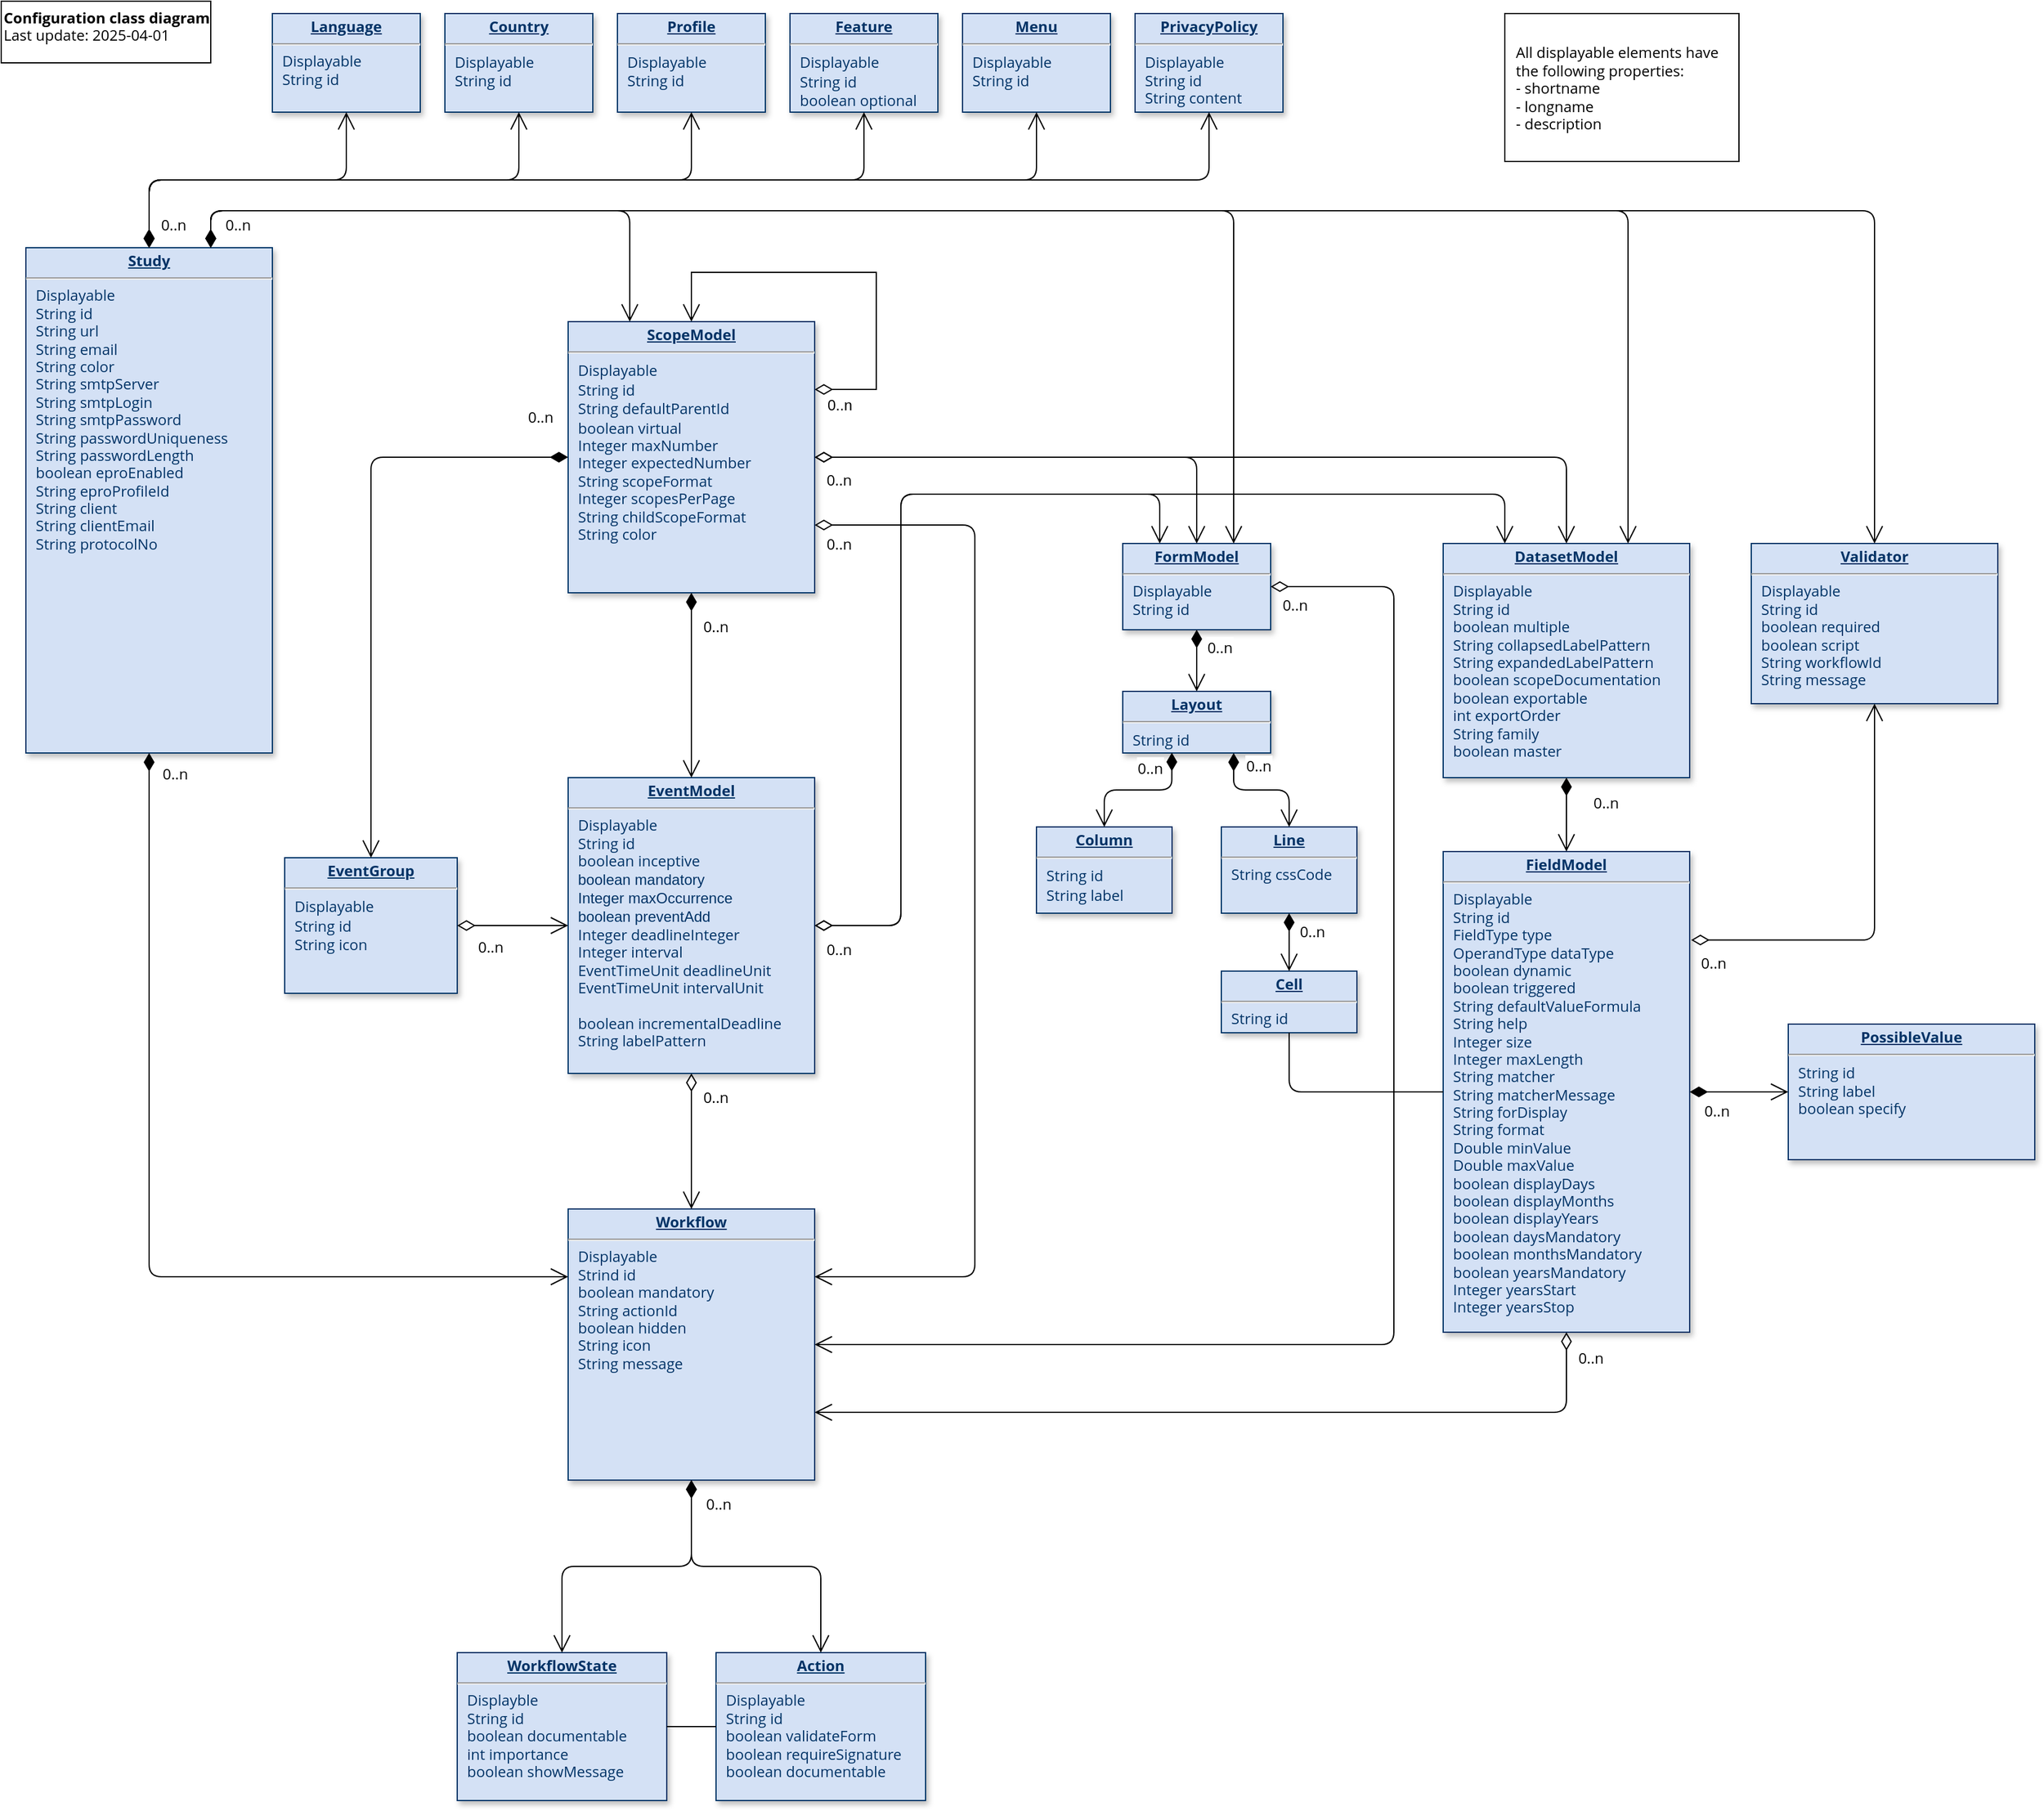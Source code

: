 <mxfile>
    <diagram id="0" name="Page-1">
        <mxGraphModel dx="1488" dy="1431" grid="1" gridSize="10" guides="1" tooltips="1" connect="1" arrows="1" fold="0" page="1" pageScale="1" pageWidth="1169" pageHeight="827" math="0" shadow="0">
            <root>
                <mxCell id="0"/>
                <mxCell id="1" parent="0"/>
                <mxCell id="19" value="&lt;p style=&quot;margin: 4px 0px 0px; text-align: center; text-decoration: underline; font-size: 12px;&quot;&gt;&lt;strong style=&quot;font-size: 12px;&quot;&gt;Profile&lt;/strong&gt;&lt;/p&gt;&lt;hr style=&quot;font-size: 12px;&quot;&gt;&lt;p style=&quot;margin: 0px 0px 0px 8px; font-size: 12px;&quot;&gt;&lt;span style=&quot;line-height: 15.12px; font-size: 12px;&quot;&gt;Displayable&lt;/span&gt;&lt;br style=&quot;font-size: 12px;&quot;&gt;&lt;/p&gt;&lt;p style=&quot;margin: 0px 0px 0px 8px; font-size: 12px;&quot;&gt;String id&lt;/p&gt;" style="verticalAlign=top;align=left;overflow=fill;fontSize=12;fontFamily=Open Sans;html=1;strokeColor=#003366;shadow=1;fillColor=#D4E1F5;fontColor=#003366;fontSource=https%3A%2F%2Ffonts.googleapis.com%2Fcss%3Ffamily%3DOpen%2BSans;" parent="1" vertex="1">
                    <mxGeometry x="520" y="50" width="120" height="80" as="geometry"/>
                </mxCell>
                <mxCell id="20" value="&lt;p style=&quot;margin: 4px 0px 0px; text-align: center; text-decoration: underline; font-size: 12px;&quot;&gt;&lt;strong style=&quot;font-size: 12px;&quot;&gt;EventGroup&lt;/strong&gt;&lt;/p&gt;&lt;hr style=&quot;font-size: 12px;&quot;&gt;&lt;p style=&quot;line-height: 15.12px; margin: 0px 0px 0px 8px; font-size: 12px;&quot;&gt;Displayable&lt;/p&gt;&lt;p style=&quot;line-height: 15.12px; margin: 0px 0px 0px 8px; font-size: 12px;&quot;&gt;String id&lt;/p&gt;&lt;p style=&quot;line-height: 15.12px; margin: 0px 0px 0px 8px; font-size: 12px;&quot;&gt;String icon&lt;/p&gt;" style="verticalAlign=top;align=left;overflow=fill;fontSize=12;fontFamily=Open Sans;html=1;strokeColor=#003366;shadow=1;fillColor=#D4E1F5;fontColor=#003366;fontSource=https%3A%2F%2Ffonts.googleapis.com%2Fcss%3Ffamily%3DOpen%2BSans;" parent="1" vertex="1">
                    <mxGeometry x="250" y="735" width="140" height="110" as="geometry"/>
                </mxCell>
                <mxCell id="21" value="&lt;p style=&quot;margin: 4px 0px 0px; text-align: center; text-decoration: underline; font-size: 12px;&quot;&gt;&lt;strong style=&quot;font-size: 12px;&quot;&gt;ScopeModel&lt;/strong&gt;&lt;/p&gt;&lt;hr style=&quot;font-size: 12px;&quot;&gt;&lt;p style=&quot;margin: 0px 0px 0px 8px; font-size: 12px;&quot;&gt;&lt;span style=&quot;line-height: 15.12px; font-size: 12px;&quot;&gt;Displayable&lt;/span&gt;&lt;/p&gt;&lt;p style=&quot;margin: 0px 0px 0px 8px; font-size: 12px;&quot;&gt;&lt;span style=&quot;line-height: 15.12px; font-size: 12px;&quot;&gt;String id&lt;/span&gt;&lt;/p&gt;&lt;p style=&quot;margin: 0px 0px 0px 8px; font-size: 12px;&quot;&gt;&lt;span style=&quot;line-height: 15.12px; font-size: 12px;&quot;&gt;String defaultParentId&lt;/span&gt;&lt;/p&gt;&lt;p style=&quot;margin: 0px 0px 0px 8px; font-size: 12px;&quot;&gt;&lt;span style=&quot;line-height: 15.12px; font-size: 12px;&quot;&gt;boolean virtual&lt;/span&gt;&lt;span style=&quot;line-height: 15.12px; font-size: 12px;&quot;&gt;&lt;br style=&quot;font-size: 12px;&quot;&gt;&lt;/span&gt;&lt;/p&gt;&lt;p style=&quot;margin: 0px 0px 0px 8px; font-size: 12px;&quot;&gt;Integer maxNumber&lt;/p&gt;&lt;p style=&quot;margin: 0px 0px 0px 8px; font-size: 12px;&quot;&gt;Integer expectedNumber&lt;/p&gt;&lt;p style=&quot;margin: 0px 0px 0px 8px; font-size: 12px;&quot;&gt;String scopeFormat&lt;/p&gt;&lt;p style=&quot;margin: 0px 0px 0px 8px; font-size: 12px;&quot;&gt;Integer scopesPerPage&lt;/p&gt;&lt;p style=&quot;margin: 0px 0px 0px 8px; font-size: 12px;&quot;&gt;String childScopeFormat&lt;/p&gt;&lt;p style=&quot;margin: 0px 0px 0px 8px; font-size: 12px;&quot;&gt;String color&lt;/p&gt;" style="verticalAlign=top;align=left;overflow=fill;fontSize=12;fontFamily=Open Sans;html=1;strokeColor=#003366;shadow=1;fillColor=#D4E1F5;fontColor=#003366;fontSource=https%3A%2F%2Ffonts.googleapis.com%2Fcss%3Ffamily%3DOpen%2BSans;" parent="1" vertex="1">
                    <mxGeometry x="480" y="300" width="200" height="220" as="geometry"/>
                </mxCell>
                <mxCell id="22" value="&lt;p style=&quot;margin: 4px 0px 0px; text-align: center; text-decoration: underline; font-size: 12px;&quot;&gt;&lt;strong style=&quot;font-size: 12px;&quot;&gt;WorkflowState&lt;/strong&gt;&lt;/p&gt;&lt;hr style=&quot;font-size: 12px;&quot;&gt;&lt;p style=&quot;margin: 0px 0px 0px 8px; font-size: 12px;&quot;&gt;Displayble&lt;/p&gt;&lt;p style=&quot;margin: 0px 0px 0px 8px; font-size: 12px;&quot;&gt;String id&lt;/p&gt;&lt;p style=&quot;margin: 0px 0px 0px 8px; font-size: 12px;&quot;&gt;boolean documentable&lt;/p&gt;&lt;p style=&quot;margin: 0px 0px 0px 8px; font-size: 12px;&quot;&gt;int importance&lt;/p&gt;&lt;p style=&quot;margin: 0px 0px 0px 8px; font-size: 12px;&quot;&gt;boolean showMessage&lt;/p&gt;&lt;p style=&quot;margin: 0px 0px 0px 8px; font-size: 12px;&quot;&gt;&lt;br style=&quot;font-size: 12px;&quot;&gt;&lt;/p&gt;" style="verticalAlign=top;align=left;overflow=fill;fontSize=12;fontFamily=Open Sans;html=1;strokeColor=#003366;shadow=1;fillColor=#D4E1F5;fontColor=#003366;fontSource=https%3A%2F%2Ffonts.googleapis.com%2Fcss%3Ffamily%3DOpen%2BSans;" parent="1" vertex="1">
                    <mxGeometry x="390" y="1380" width="170" height="120" as="geometry"/>
                </mxCell>
                <mxCell id="23" value="&lt;p style=&quot;margin: 4px 0px 0px; text-align: center; text-decoration: underline; font-size: 12px;&quot;&gt;&lt;strong style=&quot;font-size: 12px;&quot;&gt;Workflow&lt;/strong&gt;&lt;/p&gt;&lt;hr style=&quot;font-size: 12px;&quot;&gt;&lt;p style=&quot;margin: 0px 0px 0px 8px; font-size: 12px;&quot;&gt;Displayable&lt;/p&gt;&lt;p style=&quot;margin: 0px 0px 0px 8px; font-size: 12px;&quot;&gt;Strind id&lt;/p&gt;&lt;p style=&quot;margin: 0px 0px 0px 8px; font-size: 12px;&quot;&gt;boolean mandatory&lt;/p&gt;&lt;p style=&quot;margin: 0px 0px 0px 8px; font-size: 12px;&quot;&gt;String actionId&lt;/p&gt;&lt;p style=&quot;margin: 0px 0px 0px 8px; font-size: 12px;&quot;&gt;boolean hidden&lt;/p&gt;&lt;p style=&quot;margin: 0px 0px 0px 8px; font-size: 12px;&quot;&gt;String icon&lt;/p&gt;&lt;p style=&quot;margin: 0px 0px 0px 8px; font-size: 12px;&quot;&gt;String message&lt;/p&gt;" style="verticalAlign=top;align=left;overflow=fill;fontSize=12;fontFamily=Open Sans;html=1;strokeColor=#003366;shadow=1;fillColor=#D4E1F5;fontColor=#003366;fontSource=https%3A%2F%2Ffonts.googleapis.com%2Fcss%3Ffamily%3DOpen%2BSans;" parent="1" vertex="1">
                    <mxGeometry x="480" y="1020" width="200" height="220" as="geometry"/>
                </mxCell>
                <mxCell id="24" value="&lt;p style=&quot;margin: 4px 0px 0px; text-align: center; text-decoration: underline; font-size: 12px;&quot;&gt;&lt;strong style=&quot;font-size: 12px;&quot;&gt;EventModel&lt;/strong&gt;&lt;/p&gt;&lt;hr style=&quot;font-size: 12px;&quot;&gt;&lt;p style=&quot;margin: 0px 0px 0px 8px; font-size: 12px;&quot;&gt;Displayable&lt;/p&gt;&lt;p style=&quot;margin: 0px 0px 0px 8px; font-size: 12px;&quot;&gt;String id&lt;/p&gt;&lt;p style=&quot;margin: 0px 0px 0px 8px; font-size: 12px;&quot;&gt;boolean inceptive&lt;br style=&quot;font-size: 12px;&quot;&gt;&lt;/p&gt;&lt;p style=&quot;border-color: var(--border-color); font-family: Helvetica; line-height: 15.12px; margin: 0px 0px 0px 8px; font-size: 12px;&quot;&gt;boolean mandatory&lt;/p&gt;&lt;p style=&quot;border-color: var(--border-color); font-family: Helvetica; line-height: 15.12px; margin: 0px 0px 0px 8px; font-size: 12px;&quot;&gt;Integer maxOccurrence&lt;/p&gt;&lt;p style=&quot;border-color: var(--border-color); font-family: Helvetica; line-height: 15.12px; margin: 0px 0px 0px 8px; font-size: 12px;&quot;&gt;boolean preventAdd&lt;/p&gt;&lt;p style=&quot;margin: 0px 0px 0px 8px; font-size: 12px;&quot;&gt;Integer deadlineInteger&amp;nbsp;&lt;/p&gt;&lt;p style=&quot;margin: 0px 0px 0px 8px; font-size: 12px;&quot;&gt;Integer interval&lt;/p&gt;&lt;p style=&quot;margin: 0px 0px 0px 8px; font-size: 12px;&quot;&gt;EventTimeUnit deadlineUnit&lt;/p&gt;&lt;p style=&quot;margin: 0px 0px 0px 8px; font-size: 12px;&quot;&gt;EventTimeUnit intervalUnit&lt;/p&gt;&lt;p style=&quot;margin: 0px 0px 0px 8px; font-size: 12px;&quot;&gt;&lt;br style=&quot;font-size: 12px;&quot;&gt;&lt;/p&gt;&lt;p style=&quot;margin: 0px 0px 0px 8px; font-size: 12px;&quot;&gt;boolean incrementalDeadline&lt;/p&gt;&lt;p style=&quot;margin: 0px 0px 0px 8px; font-size: 12px;&quot;&gt;String labelPattern&lt;/p&gt;&lt;p style=&quot;border-color: var(--border-color); font-family: Helvetica; line-height: 15.12px; margin: 0px 0px 0px 8px; font-size: 12px;&quot;&gt;&lt;br style=&quot;font-size: 12px;&quot;&gt;&lt;/p&gt;" style="verticalAlign=top;align=left;overflow=fill;fontSize=12;fontFamily=Open Sans;html=1;strokeColor=#003366;shadow=1;fillColor=#D4E1F5;fontColor=#003366;fontSource=https%3A%2F%2Ffonts.googleapis.com%2Fcss%3Ffamily%3DOpen%2BSans;" parent="1" vertex="1">
                    <mxGeometry x="480" y="670" width="200" height="240" as="geometry"/>
                </mxCell>
                <mxCell id="25" value="&lt;p style=&quot;margin: 4px 0px 0px; text-align: center; text-decoration: underline; font-size: 12px;&quot;&gt;&lt;strong style=&quot;font-size: 12px;&quot;&gt;Study&lt;/strong&gt;&lt;/p&gt;&lt;hr style=&quot;font-size: 12px;&quot;&gt;&lt;p style=&quot;margin: 0px 0px 0px 8px; font-size: 12px;&quot;&gt;Displayable&lt;/p&gt;&lt;p style=&quot;margin: 0px 0px 0px 8px; font-size: 12px;&quot;&gt;String id&lt;/p&gt;&lt;p style=&quot;margin: 0px 0px 0px 8px; font-size: 12px;&quot;&gt;String url&lt;/p&gt;&lt;p style=&quot;margin: 0px 0px 0px 8px; font-size: 12px;&quot;&gt;String email&lt;/p&gt;&lt;p style=&quot;margin: 0px 0px 0px 8px; font-size: 12px;&quot;&gt;String color&lt;/p&gt;&lt;p style=&quot;margin: 0px 0px 0px 8px; font-size: 12px;&quot;&gt;String smtpServer&lt;/p&gt;&lt;p style=&quot;margin: 0px 0px 0px 8px; font-size: 12px;&quot;&gt;String smtpLogin&lt;/p&gt;&lt;p style=&quot;margin: 0px 0px 0px 8px; font-size: 12px;&quot;&gt;String smtpPassword&lt;/p&gt;&lt;p style=&quot;margin: 0px 0px 0px 8px; font-size: 12px;&quot;&gt;String passwordUniqueness&lt;/p&gt;&lt;p style=&quot;margin: 0px 0px 0px 8px; font-size: 12px;&quot;&gt;String passwordLength&lt;/p&gt;&lt;p style=&quot;margin: 0px 0px 0px 8px; font-size: 12px;&quot;&gt;boolean eproEnabled&lt;/p&gt;&lt;p style=&quot;margin: 0px 0px 0px 8px; font-size: 12px;&quot;&gt;String eproProfileId&lt;/p&gt;&lt;p style=&quot;margin: 0px 0px 0px 8px; font-size: 12px;&quot;&gt;String client&lt;/p&gt;&lt;p style=&quot;margin: 0px 0px 0px 8px; font-size: 12px;&quot;&gt;String clientEmail&lt;/p&gt;&lt;p style=&quot;margin: 0px 0px 0px 8px; font-size: 12px;&quot;&gt;String protocolNo&lt;/p&gt;" style="verticalAlign=top;align=left;overflow=fill;fontSize=12;fontFamily=Open Sans;html=1;strokeColor=#003366;shadow=1;fillColor=#D4E1F5;fontColor=#003366;fontSource=https%3A%2F%2Ffonts.googleapis.com%2Fcss%3Ffamily%3DOpen%2BSans;" parent="1" vertex="1">
                    <mxGeometry x="40" y="240" width="200" height="410" as="geometry"/>
                </mxCell>
                <mxCell id="28" value="&lt;p style=&quot;margin: 4px 0px 0px; text-align: center; text-decoration: underline; font-size: 12px;&quot;&gt;&lt;strong style=&quot;font-size: 12px;&quot;&gt;DatasetModel&lt;/strong&gt;&lt;/p&gt;&lt;hr style=&quot;font-size: 12px;&quot;&gt;&lt;p style=&quot;margin: 0px 0px 0px 8px; font-size: 12px;&quot;&gt;Displayable&lt;/p&gt;&lt;p style=&quot;margin: 0px 0px 0px 8px; font-size: 12px;&quot;&gt;String id&lt;/p&gt;&lt;p style=&quot;margin: 0px 0px 0px 8px; font-size: 12px;&quot;&gt;boolean multiple&lt;br style=&quot;font-size: 12px;&quot;&gt;&lt;/p&gt;&lt;p style=&quot;margin: 0px 0px 0px 8px; font-size: 12px;&quot;&gt;String&amp;nbsp;collapsedLabelPattern&lt;/p&gt;&lt;p style=&quot;margin: 0px 0px 0px 8px; font-size: 12px;&quot;&gt;String&amp;nbsp;expandedLabelPattern&lt;/p&gt;&lt;p style=&quot;margin: 0px 0px 0px 8px; font-size: 12px;&quot;&gt;boolean scopeDocumentation&lt;/p&gt;&lt;p style=&quot;margin: 0px 0px 0px 8px; font-size: 12px;&quot;&gt;boolean exportable&lt;/p&gt;&lt;p style=&quot;margin: 0px 0px 0px 8px; font-size: 12px;&quot;&gt;int exportOrder&lt;/p&gt;&lt;p style=&quot;border-color: var(--border-color); margin: 0px 0px 0px 8px; font-size: 12px;&quot;&gt;String family&lt;/p&gt;&lt;p style=&quot;border-color: var(--border-color); margin: 0px 0px 0px 8px; font-size: 12px;&quot;&gt;boolean master&lt;/p&gt;&lt;p style=&quot;margin: 0px 0px 0px 8px; font-size: 12px;&quot;&gt;&lt;br style=&quot;font-size: 12px;&quot;&gt;&lt;/p&gt;" style="verticalAlign=top;align=left;overflow=fill;fontSize=12;fontFamily=Open Sans;html=1;strokeColor=#003366;shadow=1;fillColor=#D4E1F5;fontColor=#003366;fontSource=https%3A%2F%2Ffonts.googleapis.com%2Fcss%3Ffamily%3DOpen%2BSans;" parent="1" vertex="1">
                    <mxGeometry x="1190" y="480" width="200" height="190" as="geometry"/>
                </mxCell>
                <mxCell id="29" value="&lt;p style=&quot;margin: 4px 0px 0px; text-align: center; text-decoration: underline; font-size: 12px;&quot;&gt;&lt;strong style=&quot;font-size: 12px;&quot;&gt;FormModel&lt;/strong&gt;&lt;/p&gt;&lt;hr style=&quot;font-size: 12px;&quot;&gt;&lt;p style=&quot;margin: 0px 0px 0px 8px; font-size: 12px;&quot;&gt;Displayable&lt;/p&gt;&lt;p style=&quot;margin: 0px 0px 0px 8px; font-size: 12px;&quot;&gt;String id&lt;/p&gt;" style="verticalAlign=top;align=left;overflow=fill;fontSize=12;fontFamily=Open Sans;html=1;strokeColor=#003366;shadow=1;fillColor=#D4E1F5;fontColor=#003366;fontSource=https%3A%2F%2Ffonts.googleapis.com%2Fcss%3Ffamily%3DOpen%2BSans;" parent="1" vertex="1">
                    <mxGeometry x="930" y="480" width="120" height="70" as="geometry"/>
                </mxCell>
                <mxCell id="31" value="&lt;p style=&quot;margin: 4px 0px 0px; text-align: center; text-decoration: underline; font-size: 12px;&quot;&gt;&lt;strong style=&quot;font-size: 12px;&quot;&gt;Validator&lt;/strong&gt;&lt;/p&gt;&lt;hr style=&quot;font-size: 12px;&quot;&gt;&lt;p style=&quot;margin: 0px 0px 0px 8px; font-size: 12px;&quot;&gt;Displayable&lt;/p&gt;&lt;p style=&quot;margin: 0px 0px 0px 8px; font-size: 12px;&quot;&gt;String id&lt;/p&gt;&lt;p style=&quot;margin: 0px 0px 0px 8px; font-size: 12px;&quot;&gt;boolean required&lt;/p&gt;&lt;p style=&quot;margin: 0px 0px 0px 8px; font-size: 12px;&quot;&gt;boolean script&lt;/p&gt;&lt;p style=&quot;margin: 0px 0px 0px 8px; font-size: 12px;&quot;&gt;String workflowId&lt;/p&gt;&lt;p style=&quot;margin: 0px 0px 0px 8px; font-size: 12px;&quot;&gt;String message&lt;/p&gt;" style="verticalAlign=top;align=left;overflow=fill;fontSize=12;fontFamily=Open Sans;html=1;strokeColor=#003366;shadow=1;fillColor=#D4E1F5;fontColor=#003366;fontSource=https%3A%2F%2Ffonts.googleapis.com%2Fcss%3Ffamily%3DOpen%2BSans;" parent="1" vertex="1">
                    <mxGeometry x="1440" y="480" width="200" height="130" as="geometry"/>
                </mxCell>
                <mxCell id="32" value="&lt;p style=&quot;margin: 4px 0px 0px; text-align: center; text-decoration: underline; font-size: 12px;&quot;&gt;&lt;strong style=&quot;font-size: 12px;&quot;&gt;Line&lt;/strong&gt;&lt;/p&gt;&lt;hr style=&quot;font-size: 12px;&quot;&gt;&lt;p style=&quot;margin: 0px 0px 0px 8px; font-size: 12px;&quot;&gt;String cssCode&lt;/p&gt;" style="verticalAlign=top;align=left;overflow=fill;fontSize=12;fontFamily=Open Sans;html=1;strokeColor=#003366;shadow=1;fillColor=#D4E1F5;fontColor=#003366;fontSource=https%3A%2F%2Ffonts.googleapis.com%2Fcss%3Ffamily%3DOpen%2BSans;" parent="1" vertex="1">
                    <mxGeometry x="1010" y="710" width="110" height="70" as="geometry"/>
                </mxCell>
                <mxCell id="33" value="&lt;p style=&quot;margin: 4px 0px 0px; text-align: center; text-decoration: underline; font-size: 12px;&quot;&gt;&lt;strong style=&quot;font-size: 12px;&quot;&gt;Layout&lt;/strong&gt;&lt;/p&gt;&lt;hr style=&quot;font-size: 12px;&quot;&gt;&lt;p style=&quot;margin: 0px 0px 0px 8px; font-size: 12px;&quot;&gt;&lt;span style=&quot;line-height: 15.12px; font-size: 12px;&quot;&gt;String id&lt;/span&gt;&lt;br style=&quot;font-size: 12px;&quot;&gt;&lt;/p&gt;" style="verticalAlign=top;align=left;overflow=fill;fontSize=12;fontFamily=Open Sans;html=1;strokeColor=#003366;shadow=1;fillColor=#D4E1F5;fontColor=#003366;fontSource=https%3A%2F%2Ffonts.googleapis.com%2Fcss%3Ffamily%3DOpen%2BSans;" parent="1" vertex="1">
                    <mxGeometry x="930" y="600" width="120" height="50" as="geometry"/>
                </mxCell>
                <mxCell id="34" value="&lt;p style=&quot;margin: 4px 0px 0px; text-align: center; text-decoration: underline; font-size: 12px;&quot;&gt;&lt;strong style=&quot;font-size: 12px;&quot;&gt;FieldModel&lt;/strong&gt;&lt;/p&gt;&lt;hr style=&quot;font-size: 12px;&quot;&gt;&lt;p style=&quot;margin: 0px 0px 0px 8px; font-size: 12px;&quot;&gt;Displayable&lt;/p&gt;&lt;p style=&quot;margin: 0px 0px 0px 8px; font-size: 12px;&quot;&gt;String id&lt;/p&gt;&lt;p style=&quot;margin: 0px 0px 0px 8px; font-size: 12px;&quot;&gt;FieldType type&lt;/p&gt;&lt;p style=&quot;margin: 0px 0px 0px 8px; font-size: 12px;&quot;&gt;OperandType dataType&lt;/p&gt;&lt;p style=&quot;margin: 0px 0px 0px 8px; font-size: 12px;&quot;&gt;boolean dynamic&lt;/p&gt;&lt;p style=&quot;margin: 0px 0px 0px 8px; font-size: 12px;&quot;&gt;boolean triggered&lt;/p&gt;&lt;p style=&quot;margin: 0px 0px 0px 8px; font-size: 12px;&quot;&gt;String defaultValueFormula&lt;/p&gt;&lt;p style=&quot;margin: 0px 0px 0px 8px; font-size: 12px;&quot;&gt;String help&lt;/p&gt;&lt;p style=&quot;margin: 0px 0px 0px 8px; font-size: 12px;&quot;&gt;Integer size&lt;/p&gt;&lt;p style=&quot;margin: 0px 0px 0px 8px; font-size: 12px;&quot;&gt;Integer maxLength&lt;/p&gt;&lt;p style=&quot;margin: 0px 0px 0px 8px; font-size: 12px;&quot;&gt;String matcher&lt;/p&gt;&lt;p style=&quot;margin: 0px 0px 0px 8px; font-size: 12px;&quot;&gt;String matcherMessage&lt;/p&gt;&lt;p style=&quot;margin: 0px 0px 0px 8px; font-size: 12px;&quot;&gt;String forDisplay&lt;/p&gt;&lt;p style=&quot;margin: 0px 0px 0px 8px; font-size: 12px;&quot;&gt;String format&lt;/p&gt;&lt;p style=&quot;margin: 0px 0px 0px 8px; font-size: 12px;&quot;&gt;Double minValue&lt;/p&gt;&lt;p style=&quot;margin: 0px 0px 0px 8px; font-size: 12px;&quot;&gt;Double maxValue&lt;/p&gt;&lt;p style=&quot;margin: 0px 0px 0px 8px; font-size: 12px;&quot;&gt;boolean displayDays&lt;/p&gt;&lt;p style=&quot;margin: 0px 0px 0px 8px; font-size: 12px;&quot;&gt;boolean displayMonths&lt;/p&gt;&lt;p style=&quot;margin: 0px 0px 0px 8px; font-size: 12px;&quot;&gt;boolean displayYears&lt;/p&gt;&lt;p style=&quot;margin: 0px 0px 0px 8px; font-size: 12px;&quot;&gt;boolean daysMandatory&lt;/p&gt;&lt;p style=&quot;margin: 0px 0px 0px 8px; font-size: 12px;&quot;&gt;boolean monthsMandatory&lt;/p&gt;&lt;p style=&quot;margin: 0px 0px 0px 8px; font-size: 12px;&quot;&gt;boolean yearsMandatory&lt;/p&gt;&lt;p style=&quot;margin: 0px 0px 0px 8px; font-size: 12px;&quot;&gt;Integer yearsStart&lt;/p&gt;&lt;p style=&quot;margin: 0px 0px 0px 8px; font-size: 12px;&quot;&gt;Integer yearsStop&lt;/p&gt;" style="verticalAlign=top;align=left;overflow=fill;fontSize=12;fontFamily=Open Sans;html=1;strokeColor=#003366;shadow=1;fillColor=#D4E1F5;fontColor=#003366;fontSource=https%3A%2F%2Ffonts.googleapis.com%2Fcss%3Ffamily%3DOpen%2BSans;" parent="1" vertex="1">
                    <mxGeometry x="1190" y="730" width="200" height="390" as="geometry"/>
                </mxCell>
                <mxCell id="51" value="0..n" style="endArrow=open;endSize=12;startArrow=diamondThin;startSize=12;startFill=0;edgeStyle=orthogonalEdgeStyle;entryX=1;entryY=0.5;exitX=1;exitY=0.5;fontFamily=Open Sans;fontSource=https%3A%2F%2Ffonts.googleapis.com%2Fcss%3Ffamily%3DOpen%2BSans;fontSize=12;exitDx=0;exitDy=0;entryDx=0;entryDy=0;" parent="1" source="29" target="23" edge="1">
                    <mxGeometry as="geometry">
                        <mxPoint x="960" y="774" as="sourcePoint"/>
                        <mxPoint x="440" y="634" as="targetPoint"/>
                        <mxPoint x="205" y="-293" as="offset"/>
                        <Array as="points">
                            <mxPoint x="1150" y="515"/>
                            <mxPoint x="1150" y="1130"/>
                        </Array>
                    </mxGeometry>
                </mxCell>
                <mxCell id="63" value="0..n" style="endArrow=open;endSize=12;startArrow=diamondThin;startSize=12;startFill=1;edgeStyle=orthogonalEdgeStyle;entryX=0.5;entryY=0;exitX=0.5;exitY=1;fontFamily=Open Sans;fontSource=https%3A%2F%2Ffonts.googleapis.com%2Fcss%3Ffamily%3DOpen%2BSans;fontSize=12;" parent="1" source="29" target="33" edge="1">
                    <mxGeometry x="-131" y="-788" as="geometry">
                        <mxPoint x="610" y="-93" as="sourcePoint"/>
                        <mxPoint x="649.36" y="-223" as="targetPoint"/>
                        <mxPoint x="19" y="-11" as="offset"/>
                    </mxGeometry>
                </mxCell>
                <mxCell id="66" value="0..n" style="endArrow=open;endSize=12;startArrow=diamondThin;startSize=12;startFill=1;edgeStyle=orthogonalEdgeStyle;exitX=0.75;exitY=1;fontFamily=Open Sans;fontSource=https%3A%2F%2Ffonts.googleapis.com%2Fcss%3Ffamily%3DOpen%2BSans;fontSize=12;exitDx=0;exitDy=0;" parent="1" source="33" target="32" edge="1">
                    <mxGeometry as="geometry">
                        <mxPoint x="659.36" y="60.16" as="sourcePoint"/>
                        <mxPoint x="1170" y="595.16" as="targetPoint"/>
                        <mxPoint x="-2" y="-20" as="offset"/>
                    </mxGeometry>
                </mxCell>
                <mxCell id="87" value="0..n" style="endArrow=open;endSize=12;startArrow=diamondThin;startSize=12;startFill=1;edgeStyle=orthogonalEdgeStyle;exitX=0.5;exitY=1;fontFamily=Open Sans;fontSource=https%3A%2F%2Ffonts.googleapis.com%2Fcss%3Ffamily%3DOpen%2BSans;fontSize=12;entryX=0.5;entryY=0;entryDx=0;entryDy=0;" parent="1" source="21" target="24" edge="1">
                    <mxGeometry as="geometry">
                        <mxPoint x="900" y="474" as="sourcePoint"/>
                        <mxPoint x="150" y="580" as="targetPoint"/>
                        <mxPoint x="20" y="-48" as="offset"/>
                    </mxGeometry>
                </mxCell>
                <mxCell id="103" value="0..n" style="endArrow=open;endSize=12;startArrow=diamondThin;startSize=12;startFill=0;edgeStyle=orthogonalEdgeStyle;align=left;verticalAlign=bottom;exitX=1;exitY=0.5;entryX=0;entryY=0.5;fontFamily=Open Sans;fontSource=https%3A%2F%2Ffonts.googleapis.com%2Fcss%3Ffamily%3DOpen%2BSans;fontSize=12;entryDx=0;entryDy=0;exitDx=0;exitDy=0;" parent="1" source="20" target="24" edge="1">
                    <mxGeometry x="-0.667" y="-27" relative="1" as="geometry">
                        <mxPoint x="380" y="644" as="sourcePoint"/>
                        <mxPoint x="380" y="709" as="targetPoint"/>
                        <mxPoint as="offset"/>
                    </mxGeometry>
                </mxCell>
                <mxCell id="6c72e33d383d8427-117" value="&lt;p style=&quot;margin: 4px 0px 0px; text-align: center; text-decoration: underline; font-size: 12px;&quot;&gt;&lt;strong style=&quot;font-size: 12px;&quot;&gt;Language&lt;/strong&gt;&lt;/p&gt;&lt;hr style=&quot;font-size: 12px;&quot;&gt;&lt;p style=&quot;margin: 0px 0px 0px 8px; font-size: 12px;&quot;&gt;Displayable&lt;/p&gt;&lt;p style=&quot;margin: 0px 0px 0px 8px; font-size: 12px;&quot;&gt;String id&lt;/p&gt;" style="verticalAlign=top;align=left;overflow=fill;fontSize=12;fontFamily=Open Sans;html=1;strokeColor=#003366;shadow=1;fillColor=#D4E1F5;fontColor=#003366;fontSource=https%3A%2F%2Ffonts.googleapis.com%2Fcss%3Ffamily%3DOpen%2BSans;" parent="1" vertex="1">
                    <mxGeometry x="240" y="50" width="120" height="80" as="geometry"/>
                </mxCell>
                <mxCell id="6c72e33d383d8427-118" value="&lt;p style=&quot;margin: 4px 0px 0px; text-align: center; text-decoration: underline; font-size: 12px;&quot;&gt;&lt;strong style=&quot;font-size: 12px;&quot;&gt;Country&lt;/strong&gt;&lt;/p&gt;&lt;hr style=&quot;font-size: 12px;&quot;&gt;&lt;p style=&quot;margin: 0px 0px 0px 8px; font-size: 12px;&quot;&gt;&lt;span style=&quot;line-height: 15.12px; font-size: 12px;&quot;&gt;Displayable&lt;/span&gt;&lt;br style=&quot;font-size: 12px;&quot;&gt;&lt;/p&gt;&lt;p style=&quot;margin: 0px 0px 0px 8px; font-size: 12px;&quot;&gt;String id&lt;/p&gt;" style="verticalAlign=top;align=left;overflow=fill;fontSize=12;fontFamily=Open Sans;html=1;strokeColor=#003366;shadow=1;fillColor=#D4E1F5;fontColor=#003366;fontSource=https%3A%2F%2Ffonts.googleapis.com%2Fcss%3Ffamily%3DOpen%2BSans;" parent="1" vertex="1">
                    <mxGeometry x="380" y="50" width="120" height="80" as="geometry"/>
                </mxCell>
                <mxCell id="63e374ca83e915c-115" value="" style="endArrow=open;endSize=12;startArrow=diamondThin;startSize=12;startFill=0;edgeStyle=orthogonalEdgeStyle;entryX=0.5;entryY=1;exitX=0.5;exitY=0;fontFamily=Open Sans;fontSource=https%3A%2F%2Ffonts.googleapis.com%2Fcss%3Ffamily%3DOpen%2BSans;fontSize=12;" parent="1" source="25" target="6c72e33d383d8427-117" edge="1">
                    <mxGeometry x="610" y="224" as="geometry">
                        <mxPoint x="440" y="244" as="sourcePoint"/>
                        <mxPoint x="240" y="339" as="targetPoint"/>
                    </mxGeometry>
                </mxCell>
                <mxCell id="63e374ca83e915c-117" value="" style="endArrow=open;endSize=12;startArrow=diamondThin;startSize=12;startFill=0;edgeStyle=orthogonalEdgeStyle;entryX=0.5;entryY=1;exitX=0.5;exitY=0;fontFamily=Open Sans;fontSource=https%3A%2F%2Ffonts.googleapis.com%2Fcss%3Ffamily%3DOpen%2BSans;fontSize=12;" parent="1" source="25" target="6c72e33d383d8427-118" edge="1">
                    <mxGeometry x="1035" y="239" as="geometry">
                        <mxPoint x="875" y="300" as="sourcePoint"/>
                        <mxPoint x="630" y="164" as="targetPoint"/>
                    </mxGeometry>
                </mxCell>
                <mxCell id="63e374ca83e915c-119" value="" style="endArrow=open;endSize=12;startArrow=diamondThin;startSize=12;startFill=0;edgeStyle=orthogonalEdgeStyle;entryX=0.5;entryY=1;exitX=0.5;exitY=0;fontFamily=Open Sans;fontSource=https%3A%2F%2Ffonts.googleapis.com%2Fcss%3Ffamily%3DOpen%2BSans;fontSize=12;" parent="1" source="25" target="19" edge="1">
                    <mxGeometry x="1085" y="292" as="geometry">
                        <mxPoint x="530" y="194" as="sourcePoint"/>
                        <mxPoint x="750" y="217" as="targetPoint"/>
                    </mxGeometry>
                </mxCell>
                <mxCell id="63e374ca83e915c-123" value="&lt;p style=&quot;margin: 4px 0px 0px; text-align: center; text-decoration: underline; font-size: 12px;&quot;&gt;&lt;strong style=&quot;font-size: 12px;&quot;&gt;Cell&lt;/strong&gt;&lt;/p&gt;&lt;hr style=&quot;font-size: 12px;&quot;&gt;&lt;p style=&quot;margin: 0px 0px 0px 8px; font-size: 12px;&quot;&gt;String id&lt;/p&gt;" style="verticalAlign=top;align=left;overflow=fill;fontSize=12;fontFamily=Open Sans;html=1;strokeColor=#003366;shadow=1;fillColor=#D4E1F5;fontColor=#003366;fontSource=https%3A%2F%2Ffonts.googleapis.com%2Fcss%3Ffamily%3DOpen%2BSans;" parent="1" vertex="1">
                    <mxGeometry x="1010" y="827" width="110" height="50" as="geometry"/>
                </mxCell>
                <mxCell id="63e374ca83e915c-126" value="&lt;p style=&quot;margin: 4px 0px 0px; text-align: center; text-decoration: underline; font-size: 12px;&quot;&gt;&lt;strong style=&quot;font-size: 12px;&quot;&gt;Action&lt;/strong&gt;&lt;/p&gt;&lt;hr style=&quot;font-size: 12px;&quot;&gt;&lt;p style=&quot;margin: 0px 0px 0px 8px; font-size: 12px;&quot;&gt;Displayable&lt;/p&gt;&lt;p style=&quot;margin: 0px 0px 0px 8px; font-size: 12px;&quot;&gt;String id&lt;/p&gt;&lt;p style=&quot;margin: 0px 0px 0px 8px; font-size: 12px;&quot;&gt;boolean validateForm&lt;/p&gt;&lt;p style=&quot;margin: 0px 0px 0px 8px; font-size: 12px;&quot;&gt;boolean requireSignature&lt;/p&gt;&lt;p style=&quot;margin: 0px 0px 0px 8px; font-size: 12px;&quot;&gt;boolean documentable&lt;/p&gt;" style="verticalAlign=top;align=left;overflow=fill;fontSize=12;fontFamily=Open Sans;html=1;strokeColor=#003366;shadow=1;fillColor=#D4E1F5;fontColor=#003366;fontSource=https%3A%2F%2Ffonts.googleapis.com%2Fcss%3Ffamily%3DOpen%2BSans;" parent="1" vertex="1">
                    <mxGeometry x="600" y="1380" width="170" height="120" as="geometry"/>
                </mxCell>
                <mxCell id="63e374ca83e915c-137" value="0..n" style="endArrow=open;endSize=12;startArrow=diamondThin;startSize=12;startFill=1;edgeStyle=orthogonalEdgeStyle;exitX=0.5;exitY=1;entryX=0.5;entryY=0;fontFamily=Open Sans;fontSource=https%3A%2F%2Ffonts.googleapis.com%2Fcss%3Ffamily%3DOpen%2BSans;fontSize=12;" parent="1" source="32" target="63e374ca83e915c-123" edge="1">
                    <mxGeometry x="49" y="-187" as="geometry">
                        <mxPoint x="1170" y="634" as="sourcePoint"/>
                        <mxPoint x="1230" y="634" as="targetPoint"/>
                        <mxPoint x="19" y="-9" as="offset"/>
                    </mxGeometry>
                </mxCell>
                <mxCell id="43c601d6ebd2fef4-112" value="&lt;p style=&quot;margin: 4px 0px 0px; text-align: center; text-decoration: underline; font-size: 12px;&quot;&gt;&lt;strong style=&quot;font-size: 12px;&quot;&gt;Feature&lt;/strong&gt;&lt;/p&gt;&lt;hr style=&quot;font-size: 12px;&quot;&gt;&lt;p style=&quot;line-height: 15.12px; margin: 0px 0px 0px 8px; font-size: 12px;&quot;&gt;&lt;span style=&quot;line-height: 15.12px; font-size: 12px;&quot;&gt;Displayable&lt;/span&gt;&lt;br style=&quot;font-size: 12px;&quot;&gt;&lt;/p&gt;&lt;p style=&quot;line-height: 15.12px; margin: 0px 0px 0px 8px; font-size: 12px;&quot;&gt;String id&lt;/p&gt;&lt;p style=&quot;line-height: 15.12px; margin: 0px 0px 0px 8px; font-size: 12px;&quot;&gt;boolean optional&lt;/p&gt;" style="verticalAlign=top;align=left;overflow=fill;fontSize=12;fontFamily=Open Sans;html=1;strokeColor=#003366;shadow=1;fillColor=#D4E1F5;fontColor=#003366;fontSource=https%3A%2F%2Ffonts.googleapis.com%2Fcss%3Ffamily%3DOpen%2BSans;" parent="1" vertex="1">
                    <mxGeometry x="660" y="50" width="120" height="80" as="geometry"/>
                </mxCell>
                <mxCell id="43c601d6ebd2fef4-113" value="&lt;p style=&quot;margin: 4px 0px 0px; text-align: center; text-decoration: underline; font-size: 12px;&quot;&gt;&lt;strong style=&quot;font-size: 12px;&quot;&gt;Menu&lt;/strong&gt;&lt;/p&gt;&lt;hr style=&quot;font-size: 12px;&quot;&gt;&lt;p style=&quot;margin: 0px 0px 0px 8px; font-size: 12px;&quot;&gt;&lt;span style=&quot;line-height: 15.12px; font-size: 12px;&quot;&gt;Displayable&lt;/span&gt;&lt;br style=&quot;font-size: 12px;&quot;&gt;&lt;/p&gt;&lt;p style=&quot;margin: 0px 0px 0px 8px; font-size: 12px;&quot;&gt;String id&lt;/p&gt;&lt;p style=&quot;margin: 0px 0px 0px 8px; font-size: 12px;&quot;&gt;&lt;br style=&quot;font-size: 12px;&quot;&gt;&lt;/p&gt;" style="verticalAlign=top;align=left;overflow=fill;fontSize=12;fontFamily=Open Sans;html=1;strokeColor=#003366;shadow=1;fillColor=#D4E1F5;fontColor=#003366;fontSource=https%3A%2F%2Ffonts.googleapis.com%2Fcss%3Ffamily%3DOpen%2BSans;" parent="1" vertex="1">
                    <mxGeometry x="800" y="50" width="120" height="80" as="geometry"/>
                </mxCell>
                <mxCell id="43c601d6ebd2fef4-114" value="" style="endArrow=open;endSize=12;startArrow=diamondThin;startSize=12;startFill=0;edgeStyle=orthogonalEdgeStyle;entryX=0.5;entryY=1;exitX=0.5;exitY=0;fontFamily=Open Sans;fontSource=https%3A%2F%2Ffonts.googleapis.com%2Fcss%3Ffamily%3DOpen%2BSans;fontSize=12;" parent="1" source="25" target="43c601d6ebd2fef4-112" edge="1">
                    <mxGeometry x="1095" y="302" as="geometry">
                        <mxPoint x="620" y="194" as="sourcePoint"/>
                        <mxPoint x="710" y="184" as="targetPoint"/>
                    </mxGeometry>
                </mxCell>
                <mxCell id="43c601d6ebd2fef4-115" value="0..n" style="endArrow=open;endSize=12;startArrow=diamondThin;startSize=12;startFill=0;edgeStyle=orthogonalEdgeStyle;entryX=0.5;entryY=1;exitX=0.5;exitY=0;strokeColor=#000000;rounded=1;fontFamily=Open Sans;fontSource=https%3A%2F%2Ffonts.googleapis.com%2Fcss%3Ffamily%3DOpen%2BSans;fontSize=12;" parent="1" source="25" target="43c601d6ebd2fef4-113" edge="1">
                    <mxGeometry as="geometry">
                        <mxPoint x="585" y="295" as="sourcePoint"/>
                        <mxPoint x="710" y="159" as="targetPoint"/>
                        <mxPoint x="-340" y="36" as="offset"/>
                    </mxGeometry>
                </mxCell>
                <mxCell id="43c601d6ebd2fef4-116" value="0..n" style="endArrow=open;endSize=12;startArrow=diamondThin;startSize=12;startFill=1;edgeStyle=orthogonalEdgeStyle;align=left;verticalAlign=bottom;exitX=0.5;exitY=1;entryX=0.5;entryY=0;fontFamily=Open Sans;fontSource=https%3A%2F%2Ffonts.googleapis.com%2Fcss%3Ffamily%3DOpen%2BSans;fontSize=12;" parent="1" source="28" target="34" edge="1">
                    <mxGeometry y="20" relative="1" as="geometry">
                        <mxPoint x="955" y="717" as="sourcePoint"/>
                        <mxPoint x="955" y="777" as="targetPoint"/>
                        <mxPoint as="offset"/>
                    </mxGeometry>
                </mxCell>
                <mxCell id="43c601d6ebd2fef4-117" value="" style="endArrow=open;endSize=12;startArrow=diamondThin;startSize=12;startFill=1;edgeStyle=orthogonalEdgeStyle;align=left;verticalAlign=bottom;exitX=0.5;exitY=1;entryX=0.5;entryY=0;fontFamily=Open Sans;fontSource=https%3A%2F%2Ffonts.googleapis.com%2Fcss%3Ffamily%3DOpen%2BSans;fontSize=12;" parent="1" source="23" target="22" edge="1">
                    <mxGeometry x="-0.117" y="-5" relative="1" as="geometry">
                        <mxPoint x="380" y="991" as="sourcePoint"/>
                        <mxPoint x="380" y="1051" as="targetPoint"/>
                        <mxPoint as="offset"/>
                    </mxGeometry>
                </mxCell>
                <mxCell id="43c601d6ebd2fef4-118" value="0..n" style="endArrow=open;endSize=12;startArrow=diamondThin;startSize=12;startFill=1;edgeStyle=orthogonalEdgeStyle;align=left;verticalAlign=bottom;exitX=0.5;exitY=1;entryX=0.5;entryY=0;fontFamily=Open Sans;fontSource=https%3A%2F%2Ffonts.googleapis.com%2Fcss%3Ffamily%3DOpen%2BSans;fontSize=12;" parent="1" source="23" target="63e374ca83e915c-126" edge="1">
                    <mxGeometry x="-0.765" y="10" relative="1" as="geometry">
                        <mxPoint x="705" y="1021" as="sourcePoint"/>
                        <mxPoint x="605" y="1092" as="targetPoint"/>
                        <mxPoint as="offset"/>
                    </mxGeometry>
                </mxCell>
                <mxCell id="43c601d6ebd2fef4-123" value="" style="endArrow=none;startArrow=none;endFill=0;startFill=0;html=1;exitX=1;exitY=0.5;entryX=0;entryY=0.5;fontFamily=Open Sans;fontSource=https%3A%2F%2Ffonts.googleapis.com%2Fcss%3Ffamily%3DOpen%2BSans;fontSize=12;startSize=12;endSize=12;exitDx=0;exitDy=0;" parent="1" source="22" target="63e374ca83e915c-126" edge="1">
                    <mxGeometry relative="1" as="geometry">
                        <mxPoint x="405" y="1440" as="sourcePoint"/>
                        <mxPoint x="505" y="1061" as="targetPoint"/>
                    </mxGeometry>
                </mxCell>
                <mxCell id="43c601d6ebd2fef4-124" value="0..n" style="endArrow=open;endSize=12;startArrow=diamondThin;startSize=12;startFill=0;edgeStyle=orthogonalEdgeStyle;entryX=0.5;entryY=0;fontFamily=Open Sans;fontSource=https%3A%2F%2Ffonts.googleapis.com%2Fcss%3Ffamily%3DOpen%2BSans;fontSize=12;entryDx=0;entryDy=0;exitX=0.5;exitY=1;exitDx=0;exitDy=0;" parent="1" source="24" target="23" edge="1">
                    <mxGeometry as="geometry">
                        <mxPoint x="740" y="800" as="sourcePoint"/>
                        <mxPoint x="720" y="774" as="targetPoint"/>
                        <mxPoint x="20" y="-36" as="offset"/>
                    </mxGeometry>
                </mxCell>
                <mxCell id="43c601d6ebd2fef4-125" value="0..n" style="endArrow=open;endSize=12;startArrow=diamondThin;startSize=12;startFill=0;edgeStyle=orthogonalEdgeStyle;entryX=1;entryY=0.75;exitX=0.5;exitY=1;fontFamily=Open Sans;fontSource=https%3A%2F%2Ffonts.googleapis.com%2Fcss%3Ffamily%3DOpen%2BSans;fontSize=12;exitDx=0;exitDy=0;entryDx=0;entryDy=0;" parent="1" source="34" target="23" edge="1">
                    <mxGeometry as="geometry">
                        <mxPoint x="1130" y="894" as="sourcePoint"/>
                        <mxPoint x="1340" y="774" as="targetPoint"/>
                        <mxPoint x="325" y="-12" as="offset"/>
                        <Array as="points">
                            <mxPoint x="1290" y="1185"/>
                        </Array>
                    </mxGeometry>
                </mxCell>
                <mxCell id="43c601d6ebd2fef4-127" value="" style="endArrow=open;endSize=12;startArrow=diamondThin;startSize=12;startFill=1;edgeStyle=orthogonalEdgeStyle;align=left;verticalAlign=bottom;exitX=0.75;exitY=0;entryX=0.25;entryY=0;fontFamily=Open Sans;fontSource=https%3A%2F%2Ffonts.googleapis.com%2Fcss%3Ffamily%3DOpen%2BSans;fontSize=12;entryDx=0;entryDy=0;exitDx=0;exitDy=0;" parent="1" source="25" target="21" edge="1">
                    <mxGeometry relative="1" as="geometry">
                        <mxPoint x="340" y="355" as="sourcePoint"/>
                        <mxPoint x="340" y="415" as="targetPoint"/>
                        <Array as="points">
                            <mxPoint x="190" y="210"/>
                            <mxPoint x="530" y="210"/>
                        </Array>
                    </mxGeometry>
                </mxCell>
                <mxCell id="43c601d6ebd2fef4-128" value="" style="endArrow=open;endSize=12;startArrow=diamondThin;startSize=12;startFill=1;edgeStyle=orthogonalEdgeStyle;align=left;verticalAlign=bottom;exitX=0.75;exitY=0;entryX=0.75;entryY=0;fontFamily=Open Sans;fontSource=https%3A%2F%2Ffonts.googleapis.com%2Fcss%3Ffamily%3DOpen%2BSans;fontSize=12;exitDx=0;exitDy=0;entryDx=0;entryDy=0;" parent="1" source="25" target="28" edge="1">
                    <mxGeometry x="-0.018" y="-30" relative="1" as="geometry">
                        <mxPoint x="805" y="455" as="sourcePoint"/>
                        <mxPoint x="580" y="455" as="targetPoint"/>
                        <mxPoint as="offset"/>
                        <Array as="points">
                            <mxPoint x="190" y="210"/>
                            <mxPoint x="1340" y="210"/>
                        </Array>
                    </mxGeometry>
                </mxCell>
                <mxCell id="43c601d6ebd2fef4-129" value="" style="endArrow=none;edgeStyle=orthogonalEdgeStyle;exitX=0.5;exitY=1;entryX=0;entryY=0.5;fontFamily=Open Sans;fontSource=https%3A%2F%2Ffonts.googleapis.com%2Fcss%3Ffamily%3DOpen%2BSans;fontSize=12;startSize=12;endSize=12;exitDx=0;exitDy=0;entryDx=0;entryDy=0;" parent="1" source="63e374ca83e915c-123" target="34" edge="1">
                    <mxGeometry as="geometry">
                        <mxPoint x="810" y="744" as="sourcePoint"/>
                        <mxPoint x="890" y="744" as="targetPoint"/>
                    </mxGeometry>
                </mxCell>
                <mxCell id="43c601d6ebd2fef4-130" value="0..n" style="endArrow=open;endSize=12;startArrow=diamondThin;startSize=12;startFill=1;edgeStyle=orthogonalEdgeStyle;align=left;verticalAlign=bottom;entryX=0.5;entryY=0;fontFamily=Open Sans;fontSource=https%3A%2F%2Ffonts.googleapis.com%2Fcss%3Ffamily%3DOpen%2BSans;fontSize=12;exitX=0;exitY=0.5;exitDx=0;exitDy=0;entryDx=0;entryDy=0;" parent="1" source="21" target="20" edge="1">
                    <mxGeometry x="-0.858" y="-23" relative="1" as="geometry">
                        <mxPoint x="440" y="460" as="sourcePoint"/>
                        <mxPoint x="290" y="484" as="targetPoint"/>
                        <mxPoint as="offset"/>
                    </mxGeometry>
                </mxCell>
                <mxCell id="5eb29fa8f3aa5192-110" value="&lt;div&gt;&lt;b style=&quot;text-wrap-mode: wrap;&quot;&gt;Configuration class diagram&lt;/b&gt;&lt;/div&gt;&lt;div&gt;&lt;span style=&quot;background-color: transparent;&quot;&gt;Last update:&amp;nbsp;2025-04-01&lt;/span&gt;&lt;/div&gt;" style="text;html=1;strokeColor=#000000;fillColor=#ffffff;fontFamily=Open Sans;fontSource=https%3A%2F%2Ffonts.googleapis.com%2Fcss%3Ffamily%3DOpen%2BSans;fontSize=12;" parent="1" vertex="1">
                    <mxGeometry x="20" y="40" width="170" height="50" as="geometry"/>
                </mxCell>
                <mxCell id="7712952a9811be18-110" value="" style="endArrow=open;endSize=12;startArrow=diamondThin;startSize=12;startFill=1;edgeStyle=orthogonalEdgeStyle;align=left;verticalAlign=bottom;exitX=0.75;exitY=0;fontFamily=Open Sans;fontSource=https%3A%2F%2Ffonts.googleapis.com%2Fcss%3Ffamily%3DOpen%2BSans;fontSize=12;entryX=0.75;entryY=0;entryDx=0;entryDy=0;exitDx=0;exitDy=0;" parent="1" source="25" target="29" edge="1">
                    <mxGeometry relative="1" as="geometry">
                        <mxPoint x="580" y="444" as="sourcePoint"/>
                        <mxPoint x="210" y="940" as="targetPoint"/>
                        <Array as="points">
                            <mxPoint x="190" y="210"/>
                            <mxPoint x="1020" y="210"/>
                        </Array>
                    </mxGeometry>
                </mxCell>
                <mxCell id="7712952a9811be18-113" value="&lt;div style=&quot;text-align: left; font-size: 12px;&quot;&gt;&lt;span style=&quot;line-height: 1.26; font-size: 12px;&quot;&gt;All displayable elements have the following properties:&lt;/span&gt;&lt;/div&gt;&lt;div style=&quot;text-align: left; font-size: 12px;&quot;&gt;- shortname&lt;/div&gt;&lt;div style=&quot;text-align: left; font-size: 12px;&quot;&gt;- longname&lt;/div&gt;&lt;div style=&quot;text-align: left; font-size: 12px;&quot;&gt;- description&lt;/div&gt;" style="whiteSpace=wrap;html=1;spacing=10;fontFamily=Open Sans;fontSource=https%3A%2F%2Ffonts.googleapis.com%2Fcss%3Ffamily%3DOpen%2BSans;fontSize=12;" parent="1" vertex="1">
                    <mxGeometry x="1240" y="50" width="190" height="120" as="geometry"/>
                </mxCell>
                <mxCell id="7712952a9811be18-114" value="0..n" style="endArrow=open;endSize=12;startArrow=diamondThin;startSize=12;startFill=1;edgeStyle=orthogonalEdgeStyle;align=left;verticalAlign=bottom;exitX=0.5;exitY=1;entryX=0;entryY=0.25;fontFamily=Open Sans;fontSource=https%3A%2F%2Ffonts.googleapis.com%2Fcss%3Ffamily%3DOpen%2BSans;fontSize=12;entryDx=0;entryDy=0;" parent="1" source="25" target="23" edge="1">
                    <mxGeometry x="-0.931" y="9" relative="1" as="geometry">
                        <mxPoint x="310" y="474" as="sourcePoint"/>
                        <mxPoint x="720" y="634" as="targetPoint"/>
                        <mxPoint as="offset"/>
                    </mxGeometry>
                </mxCell>
                <mxCell id="7712952a9811be18-115" value="0..n" style="endArrow=open;endSize=12;startArrow=diamondThin;startSize=12;startFill=0;edgeStyle=orthogonalEdgeStyle;entryX=1;entryY=0.25;fontFamily=Open Sans;fontSource=https%3A%2F%2Ffonts.googleapis.com%2Fcss%3Ffamily%3DOpen%2BSans;fontSize=12;entryDx=0;entryDy=0;exitX=1;exitY=0.75;exitDx=0;exitDy=0;" parent="1" source="21" target="23" edge="1">
                    <mxGeometry as="geometry">
                        <mxPoint x="710" y="510" as="sourcePoint"/>
                        <mxPoint x="466" y="604" as="targetPoint"/>
                        <mxPoint x="20" y="-290" as="offset"/>
                        <Array as="points">
                            <mxPoint x="810" y="465"/>
                            <mxPoint x="810" y="1075"/>
                        </Array>
                    </mxGeometry>
                </mxCell>
                <mxCell id="7712952a9811be18-116" value="0..n" style="endArrow=open;endSize=12;startArrow=diamondThin;startSize=12;startFill=0;edgeStyle=orthogonalEdgeStyle;exitX=1;exitY=0.5;entryX=0.25;entryY=0;fontFamily=Open Sans;fontSource=https%3A%2F%2Ffonts.googleapis.com%2Fcss%3Ffamily%3DOpen%2BSans;fontSize=12;exitDx=0;exitDy=0;entryDx=0;entryDy=0;" parent="1" source="24" target="29" edge="1">
                    <mxGeometry as="geometry">
                        <mxPoint x="320" y="1075" as="sourcePoint"/>
                        <mxPoint x="516" y="998" as="targetPoint"/>
                        <mxPoint x="-120" y="174" as="offset"/>
                        <Array as="points">
                            <mxPoint x="750" y="790"/>
                            <mxPoint x="750" y="440"/>
                            <mxPoint x="960" y="440"/>
                        </Array>
                    </mxGeometry>
                </mxCell>
                <mxCell id="7712952a9811be18-117" value="0..n" style="endArrow=open;endSize=12;startArrow=diamondThin;startSize=12;startFill=1;edgeStyle=orthogonalEdgeStyle;align=left;verticalAlign=bottom;entryX=0.5;entryY=0;fontFamily=Open Sans;fontSource=https%3A%2F%2Ffonts.googleapis.com%2Fcss%3Ffamily%3DOpen%2BSans;fontSize=12;entryDx=0;entryDy=0;exitX=0.75;exitY=0;exitDx=0;exitDy=0;" parent="1" source="25" target="31" edge="1">
                    <mxGeometry as="geometry">
                        <mxPoint x="240" y="250" as="sourcePoint"/>
                        <mxPoint x="1113" y="354" as="targetPoint"/>
                        <mxPoint x="-665" y="-129" as="offset"/>
                        <Array as="points">
                            <mxPoint x="190" y="210"/>
                            <mxPoint x="1540" y="210"/>
                        </Array>
                    </mxGeometry>
                </mxCell>
                <mxCell id="7712952a9811be18-118" value="0..n" style="endArrow=open;endSize=12;startArrow=diamondThin;startSize=12;startFill=0;edgeStyle=orthogonalEdgeStyle;entryX=0.5;entryY=1;exitX=1.006;exitY=0.184;fontFamily=Open Sans;fontSource=https%3A%2F%2Ffonts.googleapis.com%2Fcss%3Ffamily%3DOpen%2BSans;fontSize=12;exitDx=0;exitDy=0;exitPerimeter=0;entryDx=0;entryDy=0;" parent="1" source="34" target="31" edge="1">
                    <mxGeometry as="geometry">
                        <mxPoint x="1190" y="644" as="sourcePoint"/>
                        <mxPoint x="686" y="644" as="targetPoint"/>
                        <mxPoint x="-56" y="114" as="offset"/>
                    </mxGeometry>
                </mxCell>
                <mxCell id="7712952a9811be18-119" value="&lt;p style=&quot;margin: 4px 0px 0px; text-align: center; text-decoration: underline; font-size: 12px;&quot;&gt;&lt;strong style=&quot;font-size: 12px;&quot;&gt;Column&lt;/strong&gt;&lt;/p&gt;&lt;hr style=&quot;font-size: 12px;&quot;&gt;&lt;p style=&quot;margin: 0px 0px 0px 8px; font-size: 12px;&quot;&gt;&lt;span style=&quot;line-height: 15.12px; font-size: 12px;&quot;&gt;String id&lt;/span&gt;&lt;br style=&quot;font-size: 12px;&quot;&gt;&lt;/p&gt;&lt;p style=&quot;margin: 0px 0px 0px 8px; font-size: 12px;&quot;&gt;&lt;span style=&quot;line-height: 15.12px; font-size: 12px;&quot;&gt;String label&lt;/span&gt;&lt;/p&gt;" style="verticalAlign=top;align=left;overflow=fill;fontSize=12;fontFamily=Open Sans;html=1;strokeColor=#003366;shadow=1;fillColor=#D4E1F5;fontColor=#003366;fontSource=https%3A%2F%2Ffonts.googleapis.com%2Fcss%3Ffamily%3DOpen%2BSans;" parent="1" vertex="1">
                    <mxGeometry x="860" y="710" width="110" height="70" as="geometry"/>
                </mxCell>
                <mxCell id="7712952a9811be18-120" value="0..n" style="endArrow=open;endSize=12;startArrow=diamondThin;startSize=12;startFill=1;edgeStyle=orthogonalEdgeStyle;entryX=0.5;entryY=0;fontFamily=Open Sans;fontSource=https%3A%2F%2Ffonts.googleapis.com%2Fcss%3Ffamily%3DOpen%2BSans;fontSize=12;exitX=0.332;exitY=0.996;exitDx=0;exitDy=0;exitPerimeter=0;" parent="1" source="33" target="7712952a9811be18-119" edge="1">
                    <mxGeometry x="860" y="-518" as="geometry">
                        <mxPoint x="1050" y="624" as="sourcePoint"/>
                        <mxPoint x="1000" y="708" as="targetPoint"/>
                        <mxPoint x="10" y="-18" as="offset"/>
                    </mxGeometry>
                </mxCell>
                <mxCell id="7712952a9811be18-121" value="&lt;p style=&quot;margin: 4px 0px 0px; text-align: center; text-decoration: underline; font-size: 12px;&quot;&gt;&lt;strong style=&quot;font-size: 12px;&quot;&gt;PossibleValue&lt;/strong&gt;&lt;/p&gt;&lt;hr style=&quot;font-size: 12px;&quot;&gt;&lt;p style=&quot;margin: 0px 0px 0px 8px; font-size: 12px;&quot;&gt;&lt;span style=&quot;line-height: 1.26; font-size: 12px;&quot;&gt;String id&lt;/span&gt;&lt;br style=&quot;font-size: 12px;&quot;&gt;&lt;/p&gt;&lt;p style=&quot;margin: 0px 0px 0px 8px; font-size: 12px;&quot;&gt;String label&lt;/p&gt;&lt;p style=&quot;margin: 0px 0px 0px 8px; font-size: 12px;&quot;&gt;boolean specify&lt;/p&gt;" style="verticalAlign=top;align=left;overflow=fill;fontSize=12;fontFamily=Open Sans;html=1;strokeColor=#003366;shadow=1;fillColor=#D4E1F5;fontColor=#003366;fontSource=https%3A%2F%2Ffonts.googleapis.com%2Fcss%3Ffamily%3DOpen%2BSans;" parent="1" vertex="1">
                    <mxGeometry x="1470" y="870" width="200" height="110" as="geometry"/>
                </mxCell>
                <mxCell id="7712952a9811be18-122" value="0..n" style="endArrow=open;endSize=12;startArrow=diamondThin;startSize=12;startFill=1;edgeStyle=orthogonalEdgeStyle;align=left;verticalAlign=bottom;exitX=1;exitY=0.5;entryX=0;entryY=0.5;fontFamily=Open Sans;fontSource=https%3A%2F%2Ffonts.googleapis.com%2Fcss%3Ffamily%3DOpen%2BSans;fontSize=12;entryDx=0;entryDy=0;exitDx=0;exitDy=0;" parent="1" source="34" target="7712952a9811be18-121" edge="1">
                    <mxGeometry as="geometry">
                        <mxPoint x="1290" y="382" as="sourcePoint"/>
                        <mxPoint x="1290" y="576" as="targetPoint"/>
                        <mxPoint x="-30" y="25" as="offset"/>
                    </mxGeometry>
                </mxCell>
                <mxCell id="7712952a9811be18-123" value="&lt;p style=&quot;margin: 4px 0px 0px; text-align: center; text-decoration: underline; font-size: 12px;&quot;&gt;&lt;strong style=&quot;font-size: 12px;&quot;&gt;PrivacyPolicy&lt;/strong&gt;&lt;/p&gt;&lt;hr style=&quot;font-size: 12px;&quot;&gt;&lt;p style=&quot;margin: 0px 0px 0px 8px; font-size: 12px;&quot;&gt;&lt;span style=&quot;line-height: 15.12px; font-size: 12px;&quot;&gt;Displayable&lt;/span&gt;&lt;br style=&quot;font-size: 12px;&quot;&gt;&lt;/p&gt;&lt;p style=&quot;margin: 0px 0px 0px 8px; font-size: 12px;&quot;&gt;String id&lt;/p&gt;&lt;p style=&quot;margin: 0px 0px 0px 8px; font-size: 12px;&quot;&gt;String content&lt;/p&gt;" style="verticalAlign=top;align=left;overflow=fill;fontSize=12;fontFamily=Open Sans;html=1;strokeColor=#003366;shadow=1;fillColor=#D4E1F5;fontColor=#003366;fontSource=https%3A%2F%2Ffonts.googleapis.com%2Fcss%3Ffamily%3DOpen%2BSans;" parent="1" vertex="1">
                    <mxGeometry x="940" y="50" width="120" height="80" as="geometry"/>
                </mxCell>
                <mxCell id="7712952a9811be18-124" value="" style="endArrow=open;endSize=12;startArrow=diamondThin;startSize=12;startFill=1;edgeStyle=orthogonalEdgeStyle;entryX=0.5;entryY=1;exitX=0.5;exitY=0;strokeColor=#000000;rounded=1;fontFamily=Open Sans;fontSource=https%3A%2F%2Ffonts.googleapis.com%2Fcss%3Ffamily%3DOpen%2BSans;fontSize=12;" parent="1" source="25" target="7712952a9811be18-123" edge="1">
                    <mxGeometry x="10" y="44" as="geometry">
                        <mxPoint x="556" y="226" as="sourcePoint"/>
                        <mxPoint x="870" y="150" as="targetPoint"/>
                        <mxPoint x="-103" y="19" as="offset"/>
                    </mxGeometry>
                </mxCell>
                <mxCell id="5lrBGi-jBeMoCjyAZ7IM-105" value="0..n" style="edgeStyle=orthogonalEdgeStyle;rounded=0;orthogonalLoop=1;jettySize=auto;html=1;exitX=1;exitY=0.25;exitDx=0;exitDy=0;entryX=0.5;entryY=0;entryDx=0;entryDy=0;endSize=12;startSize=12;startArrow=diamondThin;startFill=0;endArrow=open;endFill=0;fontSize=12;" parent="1" source="21" target="21" edge="1">
                    <mxGeometry x="-0.882" y="-13" relative="1" as="geometry">
                        <Array as="points">
                            <mxPoint x="730" y="355"/>
                            <mxPoint x="730" y="260"/>
                            <mxPoint x="580" y="260"/>
                        </Array>
                        <mxPoint as="offset"/>
                    </mxGeometry>
                </mxCell>
                <mxCell id="5lrBGi-jBeMoCjyAZ7IM-112" value="0..n" style="endArrow=open;endSize=12;startArrow=diamondThin;startSize=12;startFill=0;edgeStyle=orthogonalEdgeStyle;exitX=1;exitY=0.5;entryX=0.5;entryY=0;fontFamily=Open Sans;fontSource=https%3A%2F%2Ffonts.googleapis.com%2Fcss%3Ffamily%3DOpen%2BSans;fontSize=12;entryDx=0;entryDy=0;exitDx=0;exitDy=0;" parent="1" source="21" target="28" edge="1">
                    <mxGeometry as="geometry">
                        <mxPoint x="680" y="429" as="sourcePoint"/>
                        <mxPoint x="570" y="1420" as="targetPoint"/>
                        <mxPoint x="-285" y="-17" as="offset"/>
                    </mxGeometry>
                </mxCell>
                <mxCell id="5lrBGi-jBeMoCjyAZ7IM-115" value="" style="endArrow=open;endSize=12;startArrow=diamondThin;startSize=12;startFill=0;edgeStyle=orthogonalEdgeStyle;exitX=1;exitY=0.5;entryX=0.5;entryY=0;fontFamily=Open Sans;fontSource=https%3A%2F%2Ffonts.googleapis.com%2Fcss%3Ffamily%3DOpen%2BSans;fontSize=12;entryDx=0;entryDy=0;exitDx=0;exitDy=0;" parent="1" source="21" target="29" edge="1">
                    <mxGeometry as="geometry">
                        <mxPoint x="690" y="424" as="sourcePoint"/>
                        <mxPoint x="1250" y="449" as="targetPoint"/>
                        <mxPoint x="-110" y="24" as="offset"/>
                    </mxGeometry>
                </mxCell>
                <mxCell id="5lrBGi-jBeMoCjyAZ7IM-118" value="" style="endArrow=open;endSize=12;startArrow=diamondThin;startSize=12;startFill=0;edgeStyle=orthogonalEdgeStyle;exitX=1;exitY=0.5;entryX=0.25;entryY=0;fontFamily=Open Sans;fontSource=https%3A%2F%2Ffonts.googleapis.com%2Fcss%3Ffamily%3DOpen%2BSans;fontSize=12;exitDx=0;exitDy=0;entryDx=0;entryDy=0;" parent="1" source="24" target="28" edge="1">
                    <mxGeometry x="10" y="10" as="geometry">
                        <mxPoint x="690" y="803" as="sourcePoint"/>
                        <mxPoint x="940" y="526" as="targetPoint"/>
                        <mxPoint x="-105" y="166" as="offset"/>
                        <Array as="points">
                            <mxPoint x="750" y="790"/>
                            <mxPoint x="750" y="440"/>
                            <mxPoint x="1240" y="440"/>
                        </Array>
                    </mxGeometry>
                </mxCell>
            </root>
        </mxGraphModel>
    </diagram>
</mxfile>
